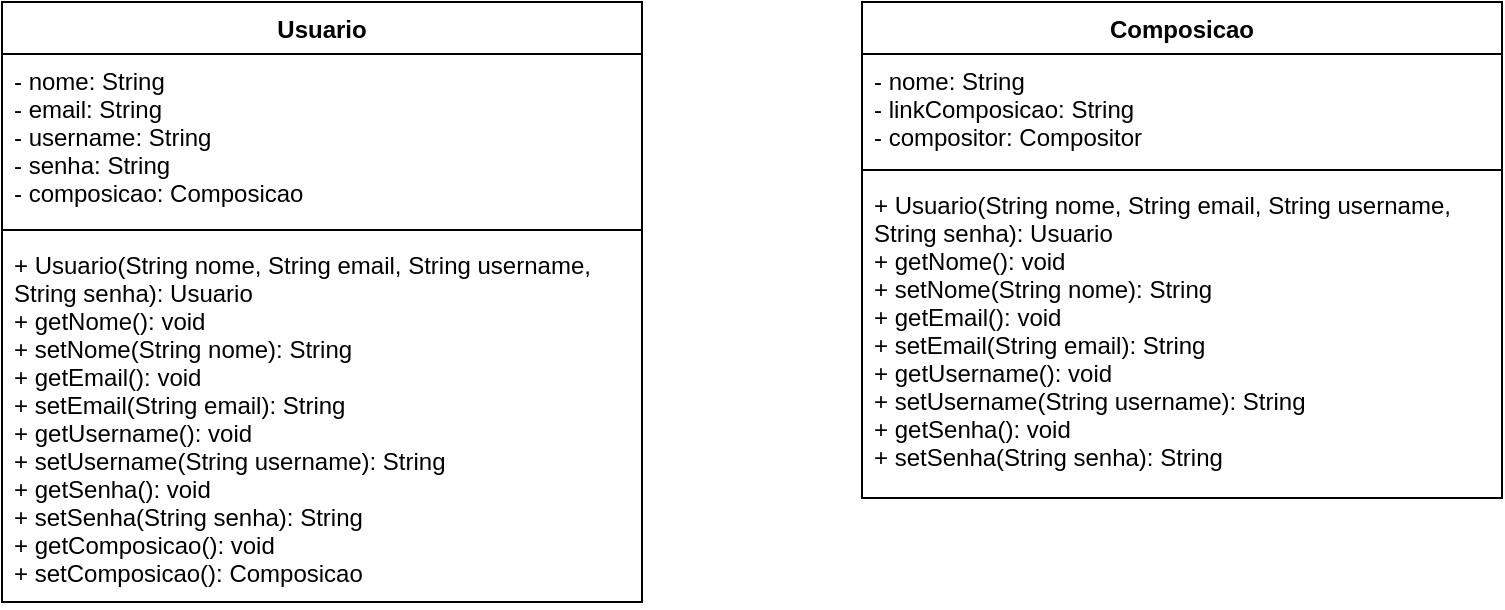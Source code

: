 <mxfile version="14.6.0" type="github">
  <diagram id="JYylptXItskjPRS8s5tQ" name="Page-1">
    <mxGraphModel dx="786" dy="446" grid="1" gridSize="10" guides="1" tooltips="1" connect="1" arrows="1" fold="1" page="1" pageScale="1" pageWidth="850" pageHeight="1100" math="0" shadow="0">
      <root>
        <mxCell id="0" />
        <mxCell id="1" parent="0" />
        <mxCell id="DAYWACB98tQwwMl1dbcq-2" value="Usuario" style="swimlane;fontStyle=1;align=center;verticalAlign=top;childLayout=stackLayout;horizontal=1;startSize=26;horizontalStack=0;resizeParent=1;resizeParentMax=0;resizeLast=0;collapsible=1;marginBottom=0;" vertex="1" parent="1">
          <mxGeometry x="40" y="20" width="320" height="300" as="geometry" />
        </mxCell>
        <mxCell id="DAYWACB98tQwwMl1dbcq-3" value="- nome: String&#xa;- email: String&#xa;- username: String&#xa;- senha: String&#xa;- composicao: Composicao" style="text;strokeColor=none;fillColor=none;align=left;verticalAlign=top;spacingLeft=4;spacingRight=4;overflow=hidden;rotatable=0;points=[[0,0.5],[1,0.5]];portConstraint=eastwest;" vertex="1" parent="DAYWACB98tQwwMl1dbcq-2">
          <mxGeometry y="26" width="320" height="84" as="geometry" />
        </mxCell>
        <mxCell id="DAYWACB98tQwwMl1dbcq-4" value="" style="line;strokeWidth=1;fillColor=none;align=left;verticalAlign=middle;spacingTop=-1;spacingLeft=3;spacingRight=3;rotatable=0;labelPosition=right;points=[];portConstraint=eastwest;" vertex="1" parent="DAYWACB98tQwwMl1dbcq-2">
          <mxGeometry y="110" width="320" height="8" as="geometry" />
        </mxCell>
        <mxCell id="DAYWACB98tQwwMl1dbcq-5" value="+ Usuario(String nome, String email, String username,&#xa;String senha): Usuario&#xa;+ getNome(): void&#xa;+ setNome(String nome): String&#xa;+ getEmail(): void&#xa;+ setEmail(String email): String&#xa;+ getUsername(): void&#xa;+ setUsername(String username): String&#xa;+ getSenha(): void&#xa;+ setSenha(String senha): String&#xa;+ getComposicao(): void&#xa;+ setComposicao(): Composicao" style="text;strokeColor=none;fillColor=none;align=left;verticalAlign=top;spacingLeft=4;spacingRight=4;overflow=hidden;rotatable=0;points=[[0,0.5],[1,0.5]];portConstraint=eastwest;" vertex="1" parent="DAYWACB98tQwwMl1dbcq-2">
          <mxGeometry y="118" width="320" height="182" as="geometry" />
        </mxCell>
        <mxCell id="DAYWACB98tQwwMl1dbcq-10" value="Composicao" style="swimlane;fontStyle=1;align=center;verticalAlign=top;childLayout=stackLayout;horizontal=1;startSize=26;horizontalStack=0;resizeParent=1;resizeParentMax=0;resizeLast=0;collapsible=1;marginBottom=0;" vertex="1" parent="1">
          <mxGeometry x="470" y="20" width="320" height="248" as="geometry" />
        </mxCell>
        <mxCell id="DAYWACB98tQwwMl1dbcq-11" value="- nome: String&#xa;- linkComposicao: String&#xa;- compositor: Compositor" style="text;strokeColor=none;fillColor=none;align=left;verticalAlign=top;spacingLeft=4;spacingRight=4;overflow=hidden;rotatable=0;points=[[0,0.5],[1,0.5]];portConstraint=eastwest;" vertex="1" parent="DAYWACB98tQwwMl1dbcq-10">
          <mxGeometry y="26" width="320" height="54" as="geometry" />
        </mxCell>
        <mxCell id="DAYWACB98tQwwMl1dbcq-12" value="" style="line;strokeWidth=1;fillColor=none;align=left;verticalAlign=middle;spacingTop=-1;spacingLeft=3;spacingRight=3;rotatable=0;labelPosition=right;points=[];portConstraint=eastwest;" vertex="1" parent="DAYWACB98tQwwMl1dbcq-10">
          <mxGeometry y="80" width="320" height="8" as="geometry" />
        </mxCell>
        <mxCell id="DAYWACB98tQwwMl1dbcq-13" value="+ Usuario(String nome, String email, String username,&#xa;String senha): Usuario&#xa;+ getNome(): void&#xa;+ setNome(String nome): String&#xa;+ getEmail(): void&#xa;+ setEmail(String email): String&#xa;+ getUsername(): void&#xa;+ setUsername(String username): String&#xa;+ getSenha(): void&#xa;+ setSenha(String senha): String" style="text;strokeColor=none;fillColor=none;align=left;verticalAlign=top;spacingLeft=4;spacingRight=4;overflow=hidden;rotatable=0;points=[[0,0.5],[1,0.5]];portConstraint=eastwest;" vertex="1" parent="DAYWACB98tQwwMl1dbcq-10">
          <mxGeometry y="88" width="320" height="160" as="geometry" />
        </mxCell>
      </root>
    </mxGraphModel>
  </diagram>
</mxfile>
